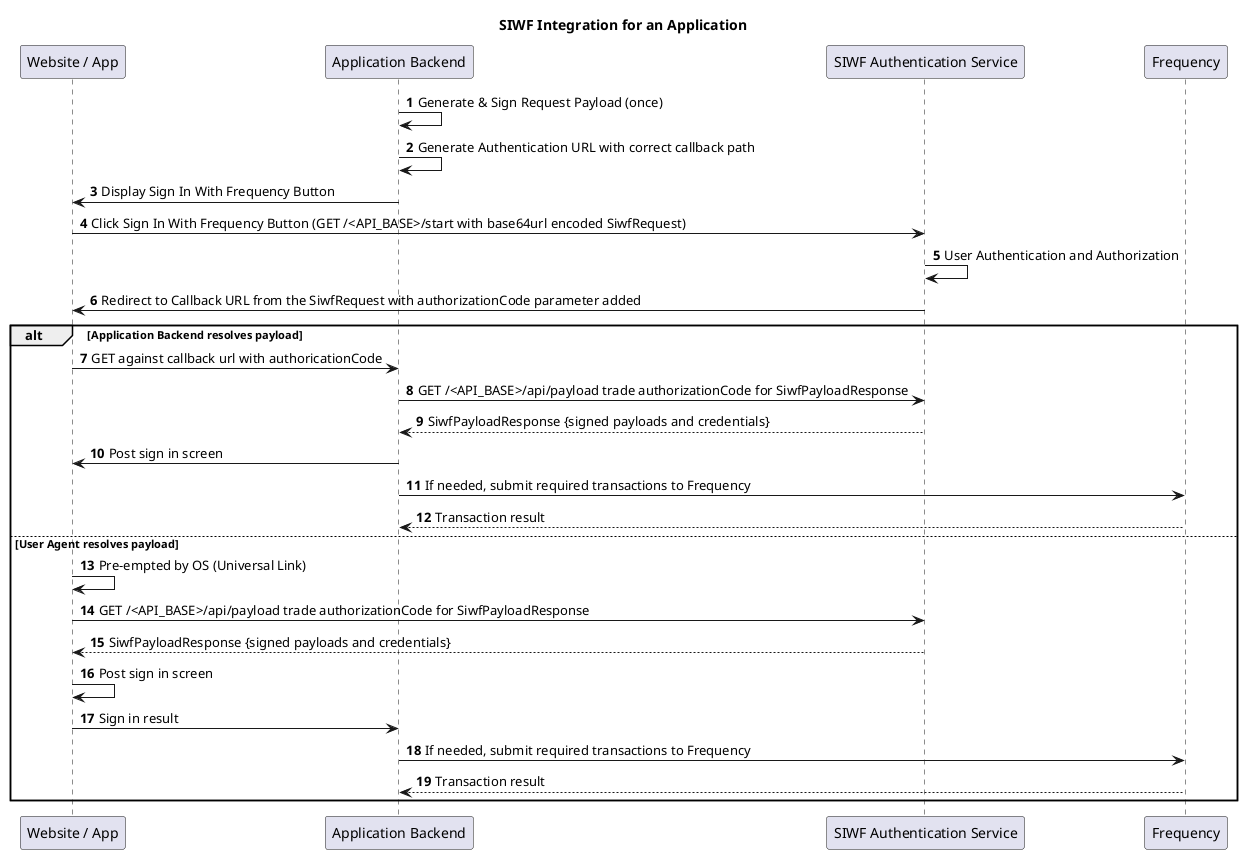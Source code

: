 @startuml
title "SIWF Integration for an Application"
participant "Website / App" as ua
participant "Application Backend" as p
participant "SIWF Authentication Service" as fa
participant "Frequency" as bc

autonumber
p->p: Generate & Sign Request Payload (once)
p->p: Generate Authentication URL with correct callback path
p->ua: Display Sign In With Frequency Button
ua->fa: Click Sign In With Frequency Button (GET /<API_BASE>/start with base64url encoded SiwfRequest)
fa->fa: User Authentication and Authorization
fa->ua: Redirect to Callback URL from the SiwfRequest with authorizationCode parameter added
alt Application Backend resolves payload
    ua->p: GET against callback url with authoricationCode
    p->fa: GET /<API_BASE>/api/payload trade authorizationCode for SiwfPayloadResponse
    return SiwfPayloadResponse {signed payloads and credentials}
    p->ua: Post sign in screen
    p->bc: If needed, submit required transactions to Frequency
    return Transaction result
else User Agent resolves payload
    ua->ua: Pre-empted by OS (Universal Link)
    ua->fa: GET /<API_BASE>/api/payload trade authorizationCode for SiwfPayloadResponse
    return SiwfPayloadResponse {signed payloads and credentials}
    ua->ua: Post sign in screen
    ua->p: Sign in result
    p->bc: If needed, submit required transactions to Frequency
    return Transaction result
end
@enduml
